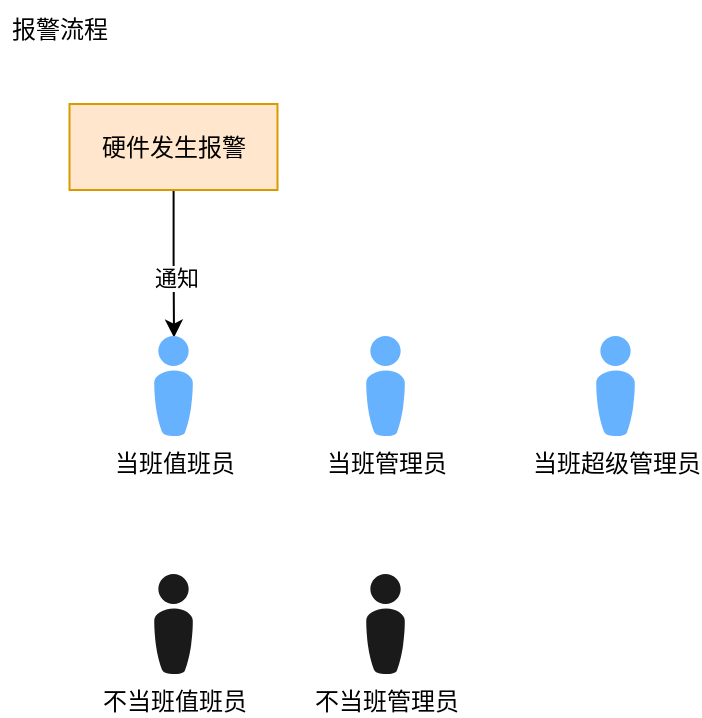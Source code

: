 <mxfile version="15.6.8" type="github">
  <diagram id="FcOq_Kxh3koTcYmeZbBO" name="Page-1">
    <mxGraphModel dx="983" dy="530" grid="0" gridSize="10" guides="1" tooltips="1" connect="1" arrows="1" fold="1" page="1" pageScale="1" pageWidth="827" pageHeight="1169" math="0" shadow="0">
      <root>
        <mxCell id="0" />
        <mxCell id="1" parent="0" />
        <mxCell id="Ki6M1PpDBsG0U-rmGdPF-1" value="报警流程" style="text;html=1;strokeColor=none;fillColor=none;align=center;verticalAlign=middle;whiteSpace=wrap;rounded=0;" vertex="1" parent="1">
          <mxGeometry x="50" y="55" width="60" height="30" as="geometry" />
        </mxCell>
        <mxCell id="Ki6M1PpDBsG0U-rmGdPF-14" style="edgeStyle=orthogonalEdgeStyle;rounded=0;orthogonalLoop=1;jettySize=auto;html=1;entryX=0.513;entryY=0.016;entryDx=0;entryDy=0;entryPerimeter=0;" edge="1" parent="1" source="Ki6M1PpDBsG0U-rmGdPF-2" target="Ki6M1PpDBsG0U-rmGdPF-17">
          <mxGeometry relative="1" as="geometry">
            <mxPoint x="248.5" y="194" as="targetPoint" />
          </mxGeometry>
        </mxCell>
        <mxCell id="Ki6M1PpDBsG0U-rmGdPF-22" value="通知" style="edgeLabel;html=1;align=center;verticalAlign=middle;resizable=0;points=[];" vertex="1" connectable="0" parent="Ki6M1PpDBsG0U-rmGdPF-14">
          <mxGeometry x="0.185" y="1" relative="1" as="geometry">
            <mxPoint as="offset" />
          </mxGeometry>
        </mxCell>
        <mxCell id="Ki6M1PpDBsG0U-rmGdPF-2" value="硬件发生报警" style="rounded=0;whiteSpace=wrap;html=1;fillColor=#ffe6cc;strokeColor=#d79b00;" vertex="1" parent="1">
          <mxGeometry x="84.75" y="107" width="104" height="43" as="geometry" />
        </mxCell>
        <mxCell id="Ki6M1PpDBsG0U-rmGdPF-17" value="当班值班员" style="verticalLabelPosition=bottom;sketch=0;html=1;fillColor=#66B2FF;strokeColor=none;verticalAlign=top;pointerEvents=1;align=center;shape=mxgraph.cisco_safe.people_places_things_icons.icon8;" vertex="1" parent="1">
          <mxGeometry x="127" y="223" width="19.5" height="50" as="geometry" />
        </mxCell>
        <mxCell id="Ki6M1PpDBsG0U-rmGdPF-18" value="当班管理员" style="verticalLabelPosition=bottom;sketch=0;html=1;fillColor=#66B2FF;strokeColor=none;verticalAlign=top;pointerEvents=1;align=center;shape=mxgraph.cisco_safe.people_places_things_icons.icon8;" vertex="1" parent="1">
          <mxGeometry x="233" y="223" width="19.5" height="50" as="geometry" />
        </mxCell>
        <mxCell id="Ki6M1PpDBsG0U-rmGdPF-19" value="当班超级管理员" style="verticalLabelPosition=bottom;sketch=0;html=1;fillColor=#66B2FF;strokeColor=none;verticalAlign=top;pointerEvents=1;align=center;shape=mxgraph.cisco_safe.people_places_things_icons.icon8;" vertex="1" parent="1">
          <mxGeometry x="348" y="223" width="19.5" height="50" as="geometry" />
        </mxCell>
        <mxCell id="Ki6M1PpDBsG0U-rmGdPF-20" value="不当班值班员" style="verticalLabelPosition=bottom;sketch=0;html=1;fillColor=#1A1A1A;strokeColor=none;verticalAlign=top;pointerEvents=1;align=center;shape=mxgraph.cisco_safe.people_places_things_icons.icon8;" vertex="1" parent="1">
          <mxGeometry x="127" y="342" width="19.5" height="50" as="geometry" />
        </mxCell>
        <mxCell id="Ki6M1PpDBsG0U-rmGdPF-21" value="不当班管理员" style="verticalLabelPosition=bottom;sketch=0;html=1;fillColor=#1A1A1A;strokeColor=none;verticalAlign=top;pointerEvents=1;align=center;shape=mxgraph.cisco_safe.people_places_things_icons.icon8;" vertex="1" parent="1">
          <mxGeometry x="233" y="342" width="19.5" height="50" as="geometry" />
        </mxCell>
      </root>
    </mxGraphModel>
  </diagram>
</mxfile>
